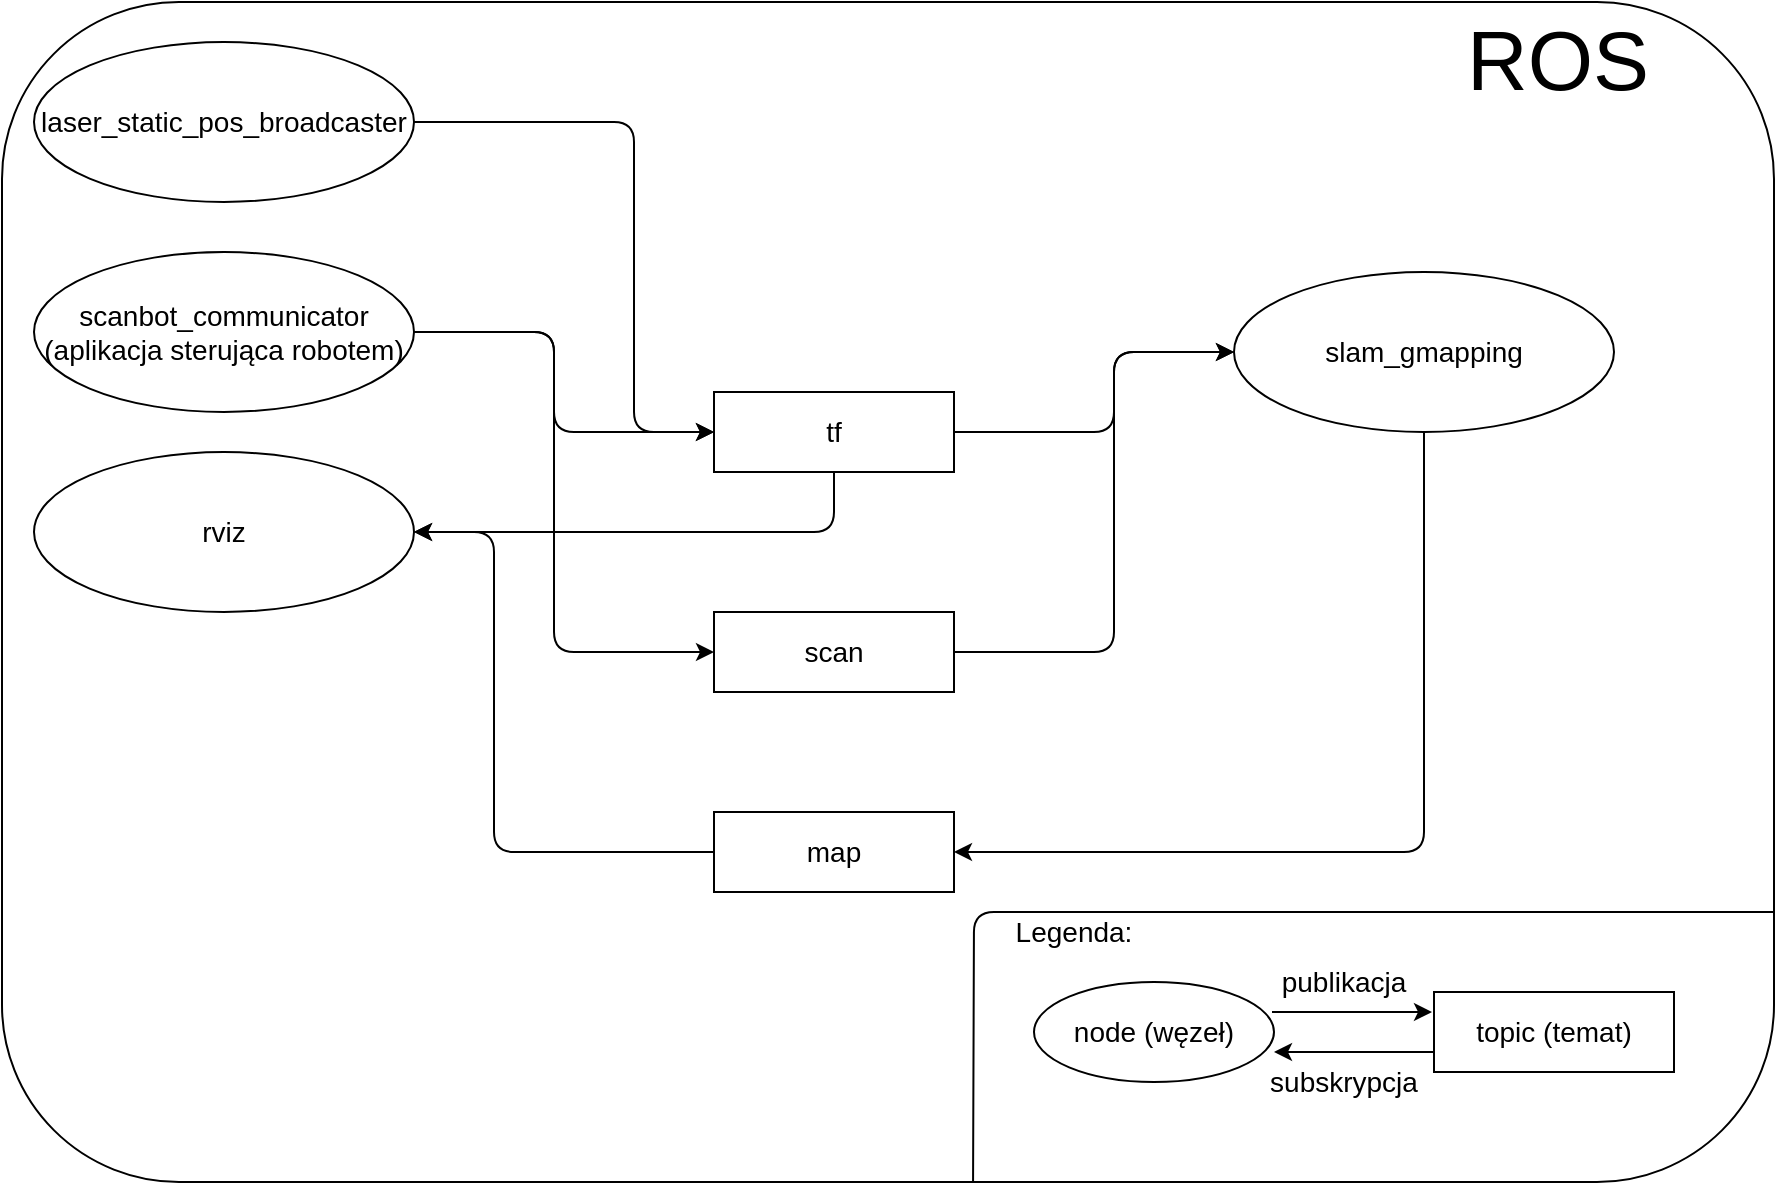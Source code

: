 <mxfile version="13.10.2" type="device"><diagram id="hbVPLWztcSbmd0oWq7WD" name="Page-1"><mxGraphModel dx="1422" dy="737" grid="1" gridSize="10" guides="1" tooltips="1" connect="1" arrows="1" fold="1" page="1" pageScale="1" pageWidth="827" pageHeight="1169" math="0" shadow="0"><root><mxCell id="0"/><mxCell id="1" parent="0"/><mxCell id="A_wVa0bMYzFxQYvZrOnJ-2" value="" style="rounded=1;whiteSpace=wrap;html=1;fillColor=none;" parent="1" vertex="1"><mxGeometry x="94" y="140" width="886" height="590" as="geometry"/></mxCell><mxCell id="A_wVa0bMYzFxQYvZrOnJ-3" value="&lt;font style=&quot;font-size: 42px&quot;&gt;ROS&lt;/font&gt;" style="text;html=1;strokeColor=none;fillColor=none;align=center;verticalAlign=middle;whiteSpace=wrap;rounded=0;" parent="1" vertex="1"><mxGeometry x="827" y="150" width="90" height="40" as="geometry"/></mxCell><mxCell id="A_wVa0bMYzFxQYvZrOnJ-4" value="&lt;font style=&quot;font-size: 14px&quot;&gt;scanbot_communicator&lt;br&gt;(aplikacja sterująca robotem)&lt;/font&gt;" style="ellipse;whiteSpace=wrap;html=1;" parent="1" vertex="1"><mxGeometry x="110" y="265" width="190" height="80" as="geometry"/></mxCell><mxCell id="A_wVa0bMYzFxQYvZrOnJ-5" value="&lt;font style=&quot;font-size: 14px&quot;&gt;rviz&lt;/font&gt;" style="ellipse;whiteSpace=wrap;html=1;" parent="1" vertex="1"><mxGeometry x="110" y="365" width="190" height="80" as="geometry"/></mxCell><mxCell id="A_wVa0bMYzFxQYvZrOnJ-7" value="&lt;font style=&quot;font-size: 14px&quot;&gt;laser_static_pos_broadcaster&lt;/font&gt;" style="ellipse;whiteSpace=wrap;html=1;" parent="1" vertex="1"><mxGeometry x="110" y="160" width="190" height="80" as="geometry"/></mxCell><mxCell id="A_wVa0bMYzFxQYvZrOnJ-24" value="" style="endArrow=classic;html=1;exitX=1;exitY=0.5;exitDx=0;exitDy=0;entryX=0;entryY=0.5;entryDx=0;entryDy=0;" parent="1" source="A_wVa0bMYzFxQYvZrOnJ-4" edge="1"><mxGeometry width="50" height="50" relative="1" as="geometry"><mxPoint x="350" y="365" as="sourcePoint"/><mxPoint x="450" y="355" as="targetPoint"/><Array as="points"><mxPoint x="370" y="305"/><mxPoint x="370" y="355"/></Array></mxGeometry></mxCell><mxCell id="A_wVa0bMYzFxQYvZrOnJ-25" value="" style="endArrow=classic;html=1;exitX=1;exitY=0.5;exitDx=0;exitDy=0;entryX=0;entryY=0.5;entryDx=0;entryDy=0;" parent="1" source="A_wVa0bMYzFxQYvZrOnJ-4" edge="1"><mxGeometry width="50" height="50" relative="1" as="geometry"><mxPoint x="380" y="445" as="sourcePoint"/><mxPoint x="450" y="465" as="targetPoint"/><Array as="points"><mxPoint x="370" y="305"/><mxPoint x="370" y="465"/></Array></mxGeometry></mxCell><mxCell id="A_wVa0bMYzFxQYvZrOnJ-29" value="" style="endArrow=classic;html=1;entryX=0;entryY=0.5;entryDx=0;entryDy=0;exitX=1;exitY=0.5;exitDx=0;exitDy=0;" parent="1" edge="1"><mxGeometry width="50" height="50" relative="1" as="geometry"><mxPoint x="570" y="355" as="sourcePoint"/><mxPoint x="710" y="315" as="targetPoint"/><Array as="points"><mxPoint x="650" y="355"/><mxPoint x="650" y="315"/></Array></mxGeometry></mxCell><mxCell id="A_wVa0bMYzFxQYvZrOnJ-30" value="" style="endArrow=classic;html=1;entryX=0;entryY=0.5;entryDx=0;entryDy=0;exitX=1;exitY=0.5;exitDx=0;exitDy=0;" parent="1" edge="1"><mxGeometry width="50" height="50" relative="1" as="geometry"><mxPoint x="570" y="465" as="sourcePoint"/><mxPoint x="710" y="315" as="targetPoint"/><Array as="points"><mxPoint x="650" y="465"/><mxPoint x="650" y="315"/></Array></mxGeometry></mxCell><mxCell id="A_wVa0bMYzFxQYvZrOnJ-31" value="" style="endArrow=classic;html=1;exitX=0.5;exitY=1;exitDx=0;exitDy=0;entryX=1;entryY=0.5;entryDx=0;entryDy=0;" parent="1" edge="1"><mxGeometry width="50" height="50" relative="1" as="geometry"><mxPoint x="805" y="355" as="sourcePoint"/><mxPoint x="570" y="565" as="targetPoint"/><Array as="points"><mxPoint x="805" y="565"/></Array></mxGeometry></mxCell><mxCell id="A_wVa0bMYzFxQYvZrOnJ-32" value="" style="endArrow=classic;html=1;exitX=0;exitY=0.5;exitDx=0;exitDy=0;entryX=1;entryY=0.5;entryDx=0;entryDy=0;" parent="1" target="A_wVa0bMYzFxQYvZrOnJ-5" edge="1"><mxGeometry width="50" height="50" relative="1" as="geometry"><mxPoint x="450" y="565" as="sourcePoint"/><mxPoint x="340" y="475" as="targetPoint"/><Array as="points"><mxPoint x="340" y="565"/><mxPoint x="340" y="405"/></Array></mxGeometry></mxCell><mxCell id="A_wVa0bMYzFxQYvZrOnJ-33" value="&lt;font style=&quot;font-size: 14px&quot;&gt;node (węzeł)&lt;/font&gt;" style="ellipse;whiteSpace=wrap;html=1;" parent="1" vertex="1"><mxGeometry x="610" y="630" width="120" height="50" as="geometry"/></mxCell><mxCell id="A_wVa0bMYzFxQYvZrOnJ-35" value="&lt;font style=&quot;font-size: 14px&quot;&gt;topic (temat)&lt;/font&gt;" style="rounded=0;whiteSpace=wrap;html=1;" parent="1" vertex="1"><mxGeometry x="810" y="635" width="120" height="40" as="geometry"/></mxCell><mxCell id="A_wVa0bMYzFxQYvZrOnJ-36" value="&lt;font style=&quot;font-size: 14px&quot;&gt;Legenda:&lt;/font&gt;" style="text;html=1;strokeColor=none;fillColor=none;align=center;verticalAlign=middle;whiteSpace=wrap;rounded=0;" parent="1" vertex="1"><mxGeometry x="610" y="595" width="40" height="20" as="geometry"/></mxCell><mxCell id="A_wVa0bMYzFxQYvZrOnJ-39" value="" style="endArrow=classic;html=1;" parent="1" edge="1"><mxGeometry width="50" height="50" relative="1" as="geometry"><mxPoint x="729" y="645" as="sourcePoint"/><mxPoint x="809" y="645" as="targetPoint"/></mxGeometry></mxCell><mxCell id="A_wVa0bMYzFxQYvZrOnJ-42" value="&lt;font style=&quot;font-size: 14px&quot;&gt;publikacja&lt;/font&gt;" style="text;html=1;strokeColor=none;fillColor=none;align=center;verticalAlign=middle;whiteSpace=wrap;rounded=0;" parent="1" vertex="1"><mxGeometry x="720" y="615" width="90" height="30" as="geometry"/></mxCell><mxCell id="A_wVa0bMYzFxQYvZrOnJ-43" value="" style="endArrow=classic;html=1;" parent="1" edge="1"><mxGeometry width="50" height="50" relative="1" as="geometry"><mxPoint x="810" y="665" as="sourcePoint"/><mxPoint x="730" y="665" as="targetPoint"/></mxGeometry></mxCell><mxCell id="A_wVa0bMYzFxQYvZrOnJ-44" value="&lt;font style=&quot;font-size: 14px&quot;&gt;subskrypcja&lt;/font&gt;" style="text;html=1;strokeColor=none;fillColor=none;align=center;verticalAlign=middle;whiteSpace=wrap;rounded=0;" parent="1" vertex="1"><mxGeometry x="720" y="665" width="90" height="30" as="geometry"/></mxCell><mxCell id="A_wVa0bMYzFxQYvZrOnJ-47" value="" style="endArrow=none;html=1;exitX=0.548;exitY=1;exitDx=0;exitDy=0;exitPerimeter=0;" parent="1" source="A_wVa0bMYzFxQYvZrOnJ-2" edge="1"><mxGeometry width="50" height="50" relative="1" as="geometry"><mxPoint x="590" y="730" as="sourcePoint"/><mxPoint x="980" y="595" as="targetPoint"/><Array as="points"><mxPoint x="580" y="595"/></Array></mxGeometry></mxCell><mxCell id="A_wVa0bMYzFxQYvZrOnJ-48" value="&lt;font style=&quot;font-size: 14px&quot;&gt;map&lt;/font&gt;" style="rounded=0;whiteSpace=wrap;html=1;" parent="1" vertex="1"><mxGeometry x="450" y="545" width="120" height="40" as="geometry"/></mxCell><mxCell id="A_wVa0bMYzFxQYvZrOnJ-49" value="&lt;font style=&quot;font-size: 14px&quot;&gt;scan&lt;/font&gt;" style="rounded=0;whiteSpace=wrap;html=1;" parent="1" vertex="1"><mxGeometry x="450" y="445" width="120" height="40" as="geometry"/></mxCell><mxCell id="A_wVa0bMYzFxQYvZrOnJ-50" value="&lt;font style=&quot;font-size: 14px&quot;&gt;tf&lt;/font&gt;" style="rounded=0;whiteSpace=wrap;html=1;" parent="1" vertex="1"><mxGeometry x="450" y="335" width="120" height="40" as="geometry"/></mxCell><mxCell id="A_wVa0bMYzFxQYvZrOnJ-51" value="&lt;font style=&quot;font-size: 14px&quot;&gt;slam_gmapping&lt;/font&gt;" style="ellipse;whiteSpace=wrap;html=1;" parent="1" vertex="1"><mxGeometry x="710" y="275" width="190" height="80" as="geometry"/></mxCell><mxCell id="A_wVa0bMYzFxQYvZrOnJ-55" value="" style="endArrow=classic;html=1;exitX=1;exitY=0.5;exitDx=0;exitDy=0;entryX=0;entryY=0.5;entryDx=0;entryDy=0;" parent="1" source="A_wVa0bMYzFxQYvZrOnJ-7" target="A_wVa0bMYzFxQYvZrOnJ-50" edge="1"><mxGeometry width="50" height="50" relative="1" as="geometry"><mxPoint x="440" y="90" as="sourcePoint"/><mxPoint x="490" y="40" as="targetPoint"/><Array as="points"><mxPoint x="410" y="200"/><mxPoint x="410" y="355"/></Array></mxGeometry></mxCell><mxCell id="Rm-p0gcjo9WSzeSLcU-4-1" value="" style="endArrow=classic;html=1;exitX=0.5;exitY=1;exitDx=0;exitDy=0;entryX=1;entryY=0.5;entryDx=0;entryDy=0;" parent="1" source="A_wVa0bMYzFxQYvZrOnJ-50" target="A_wVa0bMYzFxQYvZrOnJ-5" edge="1"><mxGeometry width="50" height="50" relative="1" as="geometry"><mxPoint x="1230" y="430" as="sourcePoint"/><mxPoint x="1280" y="380" as="targetPoint"/><Array as="points"><mxPoint x="510" y="405"/></Array></mxGeometry></mxCell></root></mxGraphModel></diagram></mxfile>